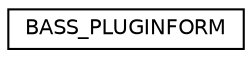 digraph "Graphical Class Hierarchy"
{
 // LATEX_PDF_SIZE
  edge [fontname="Helvetica",fontsize="10",labelfontname="Helvetica",labelfontsize="10"];
  node [fontname="Helvetica",fontsize="10",shape=record];
  rankdir="LR";
  Node0 [label="BASS_PLUGINFORM",height=0.2,width=0.4,color="black", fillcolor="white", style="filled",URL="$struct_b_a_s_s___p_l_u_g_i_n_f_o_r_m.html",tooltip=" "];
}
